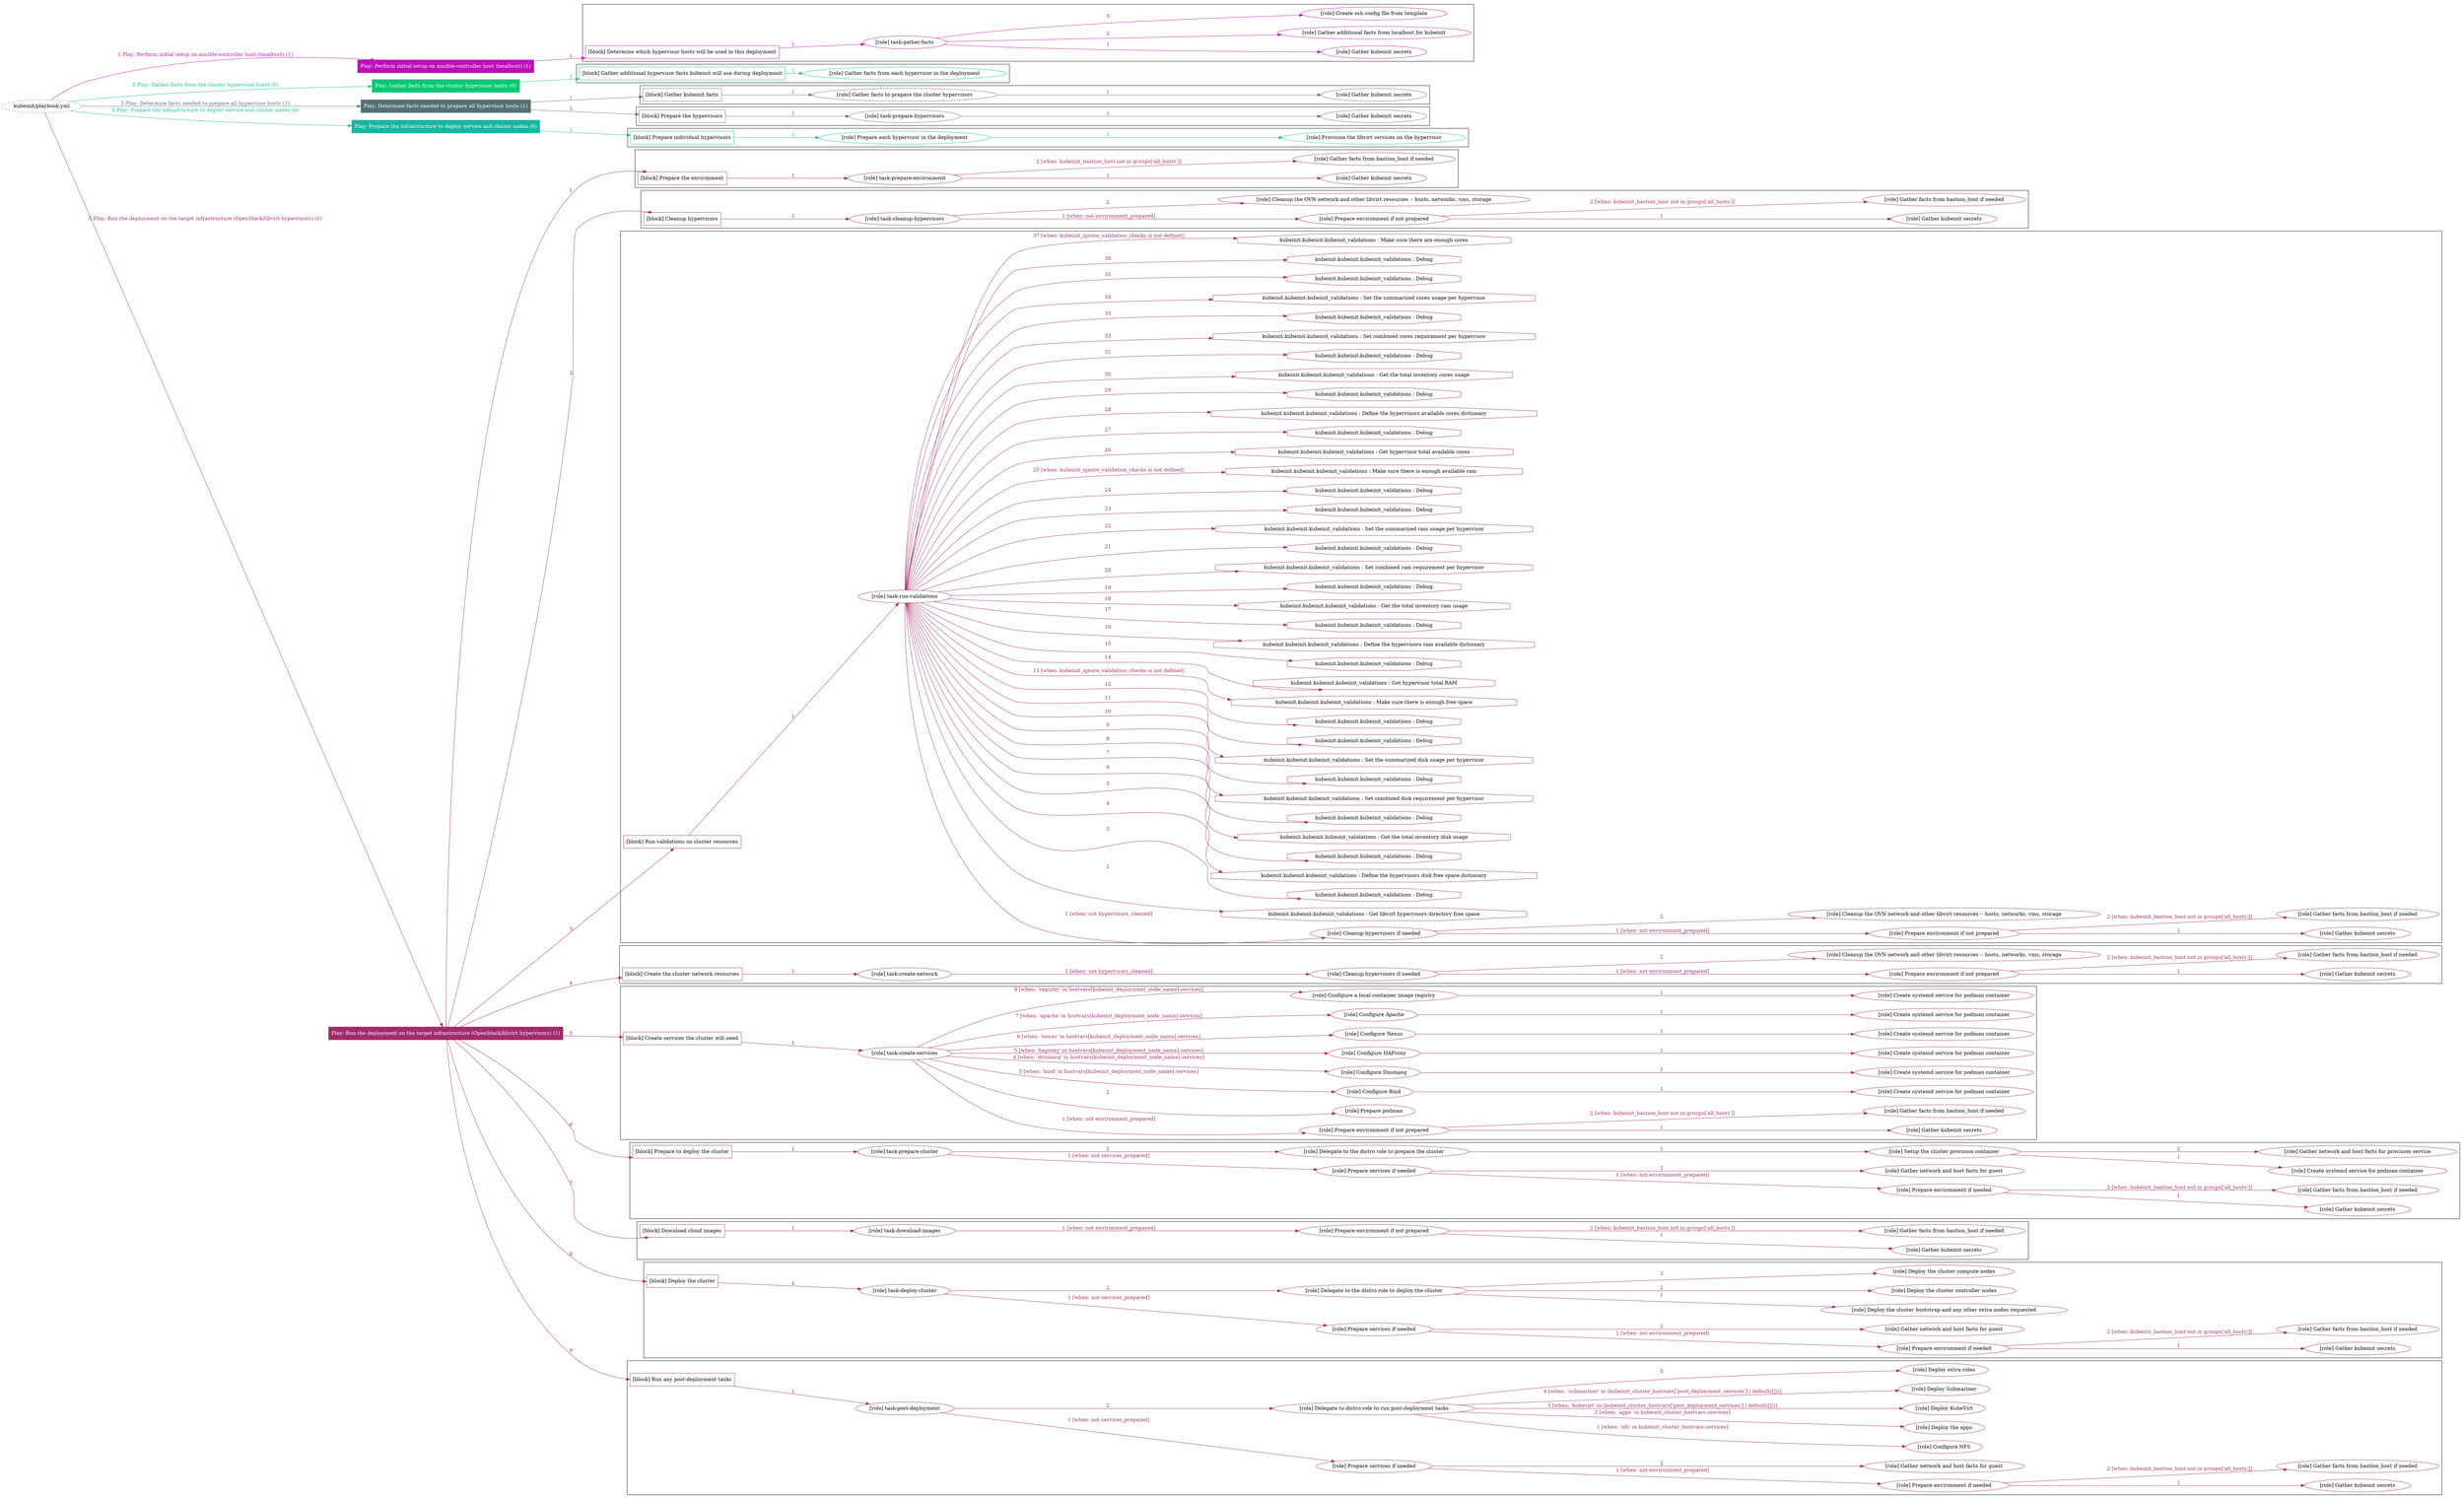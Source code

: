 digraph {
	graph [concentrate=true ordering=in rankdir=LR ratio=fill]
	edge [esep=5 sep=10]
	"kubeinit/playbook.yml" [URL="/home/runner/work/kubeinit/kubeinit/kubeinit/playbook.yml" id=playbook_18e7a551 style=dotted]
	"kubeinit/playbook.yml" -> play_94612e44 [label="1 Play: Perform initial setup on ansible-controller host (localhost) (1)" color="#bf0db9" fontcolor="#bf0db9" id=edge_play_94612e44 labeltooltip="1 Play: Perform initial setup on ansible-controller host (localhost) (1)" tooltip="1 Play: Perform initial setup on ansible-controller host (localhost) (1)"]
	subgraph "Play: Perform initial setup on ansible-controller host (localhost) (1)" {
		play_94612e44 [label="Play: Perform initial setup on ansible-controller host (localhost) (1)" URL="/home/runner/work/kubeinit/kubeinit/kubeinit/playbook.yml" color="#bf0db9" fontcolor="#ffffff" id=play_94612e44 shape=box style=filled tooltip=localhost]
		play_94612e44 -> block_ff20a6e0 [label=1 color="#bf0db9" fontcolor="#bf0db9" id=edge_block_ff20a6e0 labeltooltip=1 tooltip=1]
		subgraph cluster_block_ff20a6e0 {
			block_ff20a6e0 [label="[block] Determine which hypervisor hosts will be used in this deployment" URL="/home/runner/work/kubeinit/kubeinit/kubeinit/playbook.yml" color="#bf0db9" id=block_ff20a6e0 labeltooltip="Determine which hypervisor hosts will be used in this deployment" shape=box tooltip="Determine which hypervisor hosts will be used in this deployment"]
			block_ff20a6e0 -> role_db84c63d [label="1 " color="#bf0db9" fontcolor="#bf0db9" id=edge_role_db84c63d labeltooltip="1 " tooltip="1 "]
			subgraph "task-gather-facts" {
				role_db84c63d [label="[role] task-gather-facts" URL="/home/runner/work/kubeinit/kubeinit/kubeinit/playbook.yml" color="#bf0db9" id=role_db84c63d tooltip="task-gather-facts"]
				role_db84c63d -> role_ede4692c [label="1 " color="#bf0db9" fontcolor="#bf0db9" id=edge_role_ede4692c labeltooltip="1 " tooltip="1 "]
				subgraph "Gather kubeinit secrets" {
					role_ede4692c [label="[role] Gather kubeinit secrets" URL="/home/runner/.ansible/collections/ansible_collections/kubeinit/kubeinit/roles/kubeinit_prepare/tasks/build_hypervisors_group.yml" color="#bf0db9" id=role_ede4692c tooltip="Gather kubeinit secrets"]
				}
				role_db84c63d -> role_30ed45ad [label="2 " color="#bf0db9" fontcolor="#bf0db9" id=edge_role_30ed45ad labeltooltip="2 " tooltip="2 "]
				subgraph "Gather additional facts from localhost for kubeinit" {
					role_30ed45ad [label="[role] Gather additional facts from localhost for kubeinit" URL="/home/runner/.ansible/collections/ansible_collections/kubeinit/kubeinit/roles/kubeinit_prepare/tasks/build_hypervisors_group.yml" color="#bf0db9" id=role_30ed45ad tooltip="Gather additional facts from localhost for kubeinit"]
				}
				role_db84c63d -> role_bf4fade8 [label="3 " color="#bf0db9" fontcolor="#bf0db9" id=edge_role_bf4fade8 labeltooltip="3 " tooltip="3 "]
				subgraph "Create ssh config file from template" {
					role_bf4fade8 [label="[role] Create ssh config file from template" URL="/home/runner/.ansible/collections/ansible_collections/kubeinit/kubeinit/roles/kubeinit_prepare/tasks/build_hypervisors_group.yml" color="#bf0db9" id=role_bf4fade8 tooltip="Create ssh config file from template"]
				}
			}
		}
	}
	"kubeinit/playbook.yml" -> play_81ea7885 [label="2 Play: Gather facts from the cluster hypervisor hosts (0)" color="#03c972" fontcolor="#03c972" id=edge_play_81ea7885 labeltooltip="2 Play: Gather facts from the cluster hypervisor hosts (0)" tooltip="2 Play: Gather facts from the cluster hypervisor hosts (0)"]
	subgraph "Play: Gather facts from the cluster hypervisor hosts (0)" {
		play_81ea7885 [label="Play: Gather facts from the cluster hypervisor hosts (0)" URL="/home/runner/work/kubeinit/kubeinit/kubeinit/playbook.yml" color="#03c972" fontcolor="#ffffff" id=play_81ea7885 shape=box style=filled tooltip="Play: Gather facts from the cluster hypervisor hosts (0)"]
		play_81ea7885 -> block_b3d02f52 [label=1 color="#03c972" fontcolor="#03c972" id=edge_block_b3d02f52 labeltooltip=1 tooltip=1]
		subgraph cluster_block_b3d02f52 {
			block_b3d02f52 [label="[block] Gather additional hypervisor facts kubeinit will use during deployment" URL="/home/runner/work/kubeinit/kubeinit/kubeinit/playbook.yml" color="#03c972" id=block_b3d02f52 labeltooltip="Gather additional hypervisor facts kubeinit will use during deployment" shape=box tooltip="Gather additional hypervisor facts kubeinit will use during deployment"]
			block_b3d02f52 -> role_dd253957 [label="1 " color="#03c972" fontcolor="#03c972" id=edge_role_dd253957 labeltooltip="1 " tooltip="1 "]
			subgraph "Gather facts from each hypervisor in the deployment" {
				role_dd253957 [label="[role] Gather facts from each hypervisor in the deployment" URL="/home/runner/work/kubeinit/kubeinit/kubeinit/playbook.yml" color="#03c972" id=role_dd253957 tooltip="Gather facts from each hypervisor in the deployment"]
			}
		}
	}
	"kubeinit/playbook.yml" -> play_9fb6ee60 [label="3 Play: Determine facts needed to prepare all hypervisor hosts (1)" color="#577075" fontcolor="#577075" id=edge_play_9fb6ee60 labeltooltip="3 Play: Determine facts needed to prepare all hypervisor hosts (1)" tooltip="3 Play: Determine facts needed to prepare all hypervisor hosts (1)"]
	subgraph "Play: Determine facts needed to prepare all hypervisor hosts (1)" {
		play_9fb6ee60 [label="Play: Determine facts needed to prepare all hypervisor hosts (1)" URL="/home/runner/work/kubeinit/kubeinit/kubeinit/playbook.yml" color="#577075" fontcolor="#ffffff" id=play_9fb6ee60 shape=box style=filled tooltip=localhost]
		play_9fb6ee60 -> block_fbb4c0fe [label=1 color="#577075" fontcolor="#577075" id=edge_block_fbb4c0fe labeltooltip=1 tooltip=1]
		subgraph cluster_block_fbb4c0fe {
			block_fbb4c0fe [label="[block] Gather kubeinit facts" URL="/home/runner/work/kubeinit/kubeinit/kubeinit/playbook.yml" color="#577075" id=block_fbb4c0fe labeltooltip="Gather kubeinit facts" shape=box tooltip="Gather kubeinit facts"]
			block_fbb4c0fe -> role_e6a870ea [label="1 " color="#577075" fontcolor="#577075" id=edge_role_e6a870ea labeltooltip="1 " tooltip="1 "]
			subgraph "Gather facts to prepare the cluster hypervisors" {
				role_e6a870ea [label="[role] Gather facts to prepare the cluster hypervisors" URL="/home/runner/work/kubeinit/kubeinit/kubeinit/playbook.yml" color="#577075" id=role_e6a870ea tooltip="Gather facts to prepare the cluster hypervisors"]
				role_e6a870ea -> role_002fb5f3 [label="1 " color="#577075" fontcolor="#577075" id=edge_role_002fb5f3 labeltooltip="1 " tooltip="1 "]
				subgraph "Gather kubeinit secrets" {
					role_002fb5f3 [label="[role] Gather kubeinit secrets" URL="/home/runner/.ansible/collections/ansible_collections/kubeinit/kubeinit/roles/kubeinit_prepare/tasks/gather_kubeinit_facts.yml" color="#577075" id=role_002fb5f3 tooltip="Gather kubeinit secrets"]
				}
			}
		}
		play_9fb6ee60 -> block_76c3ecba [label=2 color="#577075" fontcolor="#577075" id=edge_block_76c3ecba labeltooltip=2 tooltip=2]
		subgraph cluster_block_76c3ecba {
			block_76c3ecba [label="[block] Prepare the hypervisors" URL="/home/runner/work/kubeinit/kubeinit/kubeinit/playbook.yml" color="#577075" id=block_76c3ecba labeltooltip="Prepare the hypervisors" shape=box tooltip="Prepare the hypervisors"]
			block_76c3ecba -> role_431019a1 [label="1 " color="#577075" fontcolor="#577075" id=edge_role_431019a1 labeltooltip="1 " tooltip="1 "]
			subgraph "task-prepare-hypervisors" {
				role_431019a1 [label="[role] task-prepare-hypervisors" URL="/home/runner/work/kubeinit/kubeinit/kubeinit/playbook.yml" color="#577075" id=role_431019a1 tooltip="task-prepare-hypervisors"]
				role_431019a1 -> role_84271c9f [label="1 " color="#577075" fontcolor="#577075" id=edge_role_84271c9f labeltooltip="1 " tooltip="1 "]
				subgraph "Gather kubeinit secrets" {
					role_84271c9f [label="[role] Gather kubeinit secrets" URL="/home/runner/.ansible/collections/ansible_collections/kubeinit/kubeinit/roles/kubeinit_prepare/tasks/gather_kubeinit_facts.yml" color="#577075" id=role_84271c9f tooltip="Gather kubeinit secrets"]
				}
			}
		}
	}
	"kubeinit/playbook.yml" -> play_b5746d2b [label="4 Play: Prepare the infrastructure to deploy service and cluster nodes (0)" color="#15b7a1" fontcolor="#15b7a1" id=edge_play_b5746d2b labeltooltip="4 Play: Prepare the infrastructure to deploy service and cluster nodes (0)" tooltip="4 Play: Prepare the infrastructure to deploy service and cluster nodes (0)"]
	subgraph "Play: Prepare the infrastructure to deploy service and cluster nodes (0)" {
		play_b5746d2b [label="Play: Prepare the infrastructure to deploy service and cluster nodes (0)" URL="/home/runner/work/kubeinit/kubeinit/kubeinit/playbook.yml" color="#15b7a1" fontcolor="#ffffff" id=play_b5746d2b shape=box style=filled tooltip="Play: Prepare the infrastructure to deploy service and cluster nodes (0)"]
		play_b5746d2b -> block_e22748e1 [label=1 color="#15b7a1" fontcolor="#15b7a1" id=edge_block_e22748e1 labeltooltip=1 tooltip=1]
		subgraph cluster_block_e22748e1 {
			block_e22748e1 [label="[block] Prepare individual hypervisors" URL="/home/runner/work/kubeinit/kubeinit/kubeinit/playbook.yml" color="#15b7a1" id=block_e22748e1 labeltooltip="Prepare individual hypervisors" shape=box tooltip="Prepare individual hypervisors"]
			block_e22748e1 -> role_082c2c14 [label="1 " color="#15b7a1" fontcolor="#15b7a1" id=edge_role_082c2c14 labeltooltip="1 " tooltip="1 "]
			subgraph "Prepare each hypervisor in the deployment" {
				role_082c2c14 [label="[role] Prepare each hypervisor in the deployment" URL="/home/runner/work/kubeinit/kubeinit/kubeinit/playbook.yml" color="#15b7a1" id=role_082c2c14 tooltip="Prepare each hypervisor in the deployment"]
				role_082c2c14 -> role_50785353 [label="1 " color="#15b7a1" fontcolor="#15b7a1" id=edge_role_50785353 labeltooltip="1 " tooltip="1 "]
				subgraph "Provision the libvirt services on the hypervisor" {
					role_50785353 [label="[role] Provision the libvirt services on the hypervisor" URL="/home/runner/.ansible/collections/ansible_collections/kubeinit/kubeinit/roles/kubeinit_prepare/tasks/prepare_hypervisor.yml" color="#15b7a1" id=role_50785353 tooltip="Provision the libvirt services on the hypervisor"]
				}
			}
		}
	}
	"kubeinit/playbook.yml" -> play_c9015544 [label="5 Play: Run the deployment on the target infrastructure (OpenStack/libvirt hypervisors) (1)" color="#a02c6b" fontcolor="#a02c6b" id=edge_play_c9015544 labeltooltip="5 Play: Run the deployment on the target infrastructure (OpenStack/libvirt hypervisors) (1)" tooltip="5 Play: Run the deployment on the target infrastructure (OpenStack/libvirt hypervisors) (1)"]
	subgraph "Play: Run the deployment on the target infrastructure (OpenStack/libvirt hypervisors) (1)" {
		play_c9015544 [label="Play: Run the deployment on the target infrastructure (OpenStack/libvirt hypervisors) (1)" URL="/home/runner/work/kubeinit/kubeinit/kubeinit/playbook.yml" color="#a02c6b" fontcolor="#ffffff" id=play_c9015544 shape=box style=filled tooltip=localhost]
		play_c9015544 -> block_c2ff2473 [label=1 color="#a02c6b" fontcolor="#a02c6b" id=edge_block_c2ff2473 labeltooltip=1 tooltip=1]
		subgraph cluster_block_c2ff2473 {
			block_c2ff2473 [label="[block] Prepare the environment" URL="/home/runner/work/kubeinit/kubeinit/kubeinit/playbook.yml" color="#a02c6b" id=block_c2ff2473 labeltooltip="Prepare the environment" shape=box tooltip="Prepare the environment"]
			block_c2ff2473 -> role_062b9cbd [label="1 " color="#a02c6b" fontcolor="#a02c6b" id=edge_role_062b9cbd labeltooltip="1 " tooltip="1 "]
			subgraph "task-prepare-environment" {
				role_062b9cbd [label="[role] task-prepare-environment" URL="/home/runner/work/kubeinit/kubeinit/kubeinit/playbook.yml" color="#a02c6b" id=role_062b9cbd tooltip="task-prepare-environment"]
				role_062b9cbd -> role_f01e4b9f [label="1 " color="#a02c6b" fontcolor="#a02c6b" id=edge_role_f01e4b9f labeltooltip="1 " tooltip="1 "]
				subgraph "Gather kubeinit secrets" {
					role_f01e4b9f [label="[role] Gather kubeinit secrets" URL="/home/runner/.ansible/collections/ansible_collections/kubeinit/kubeinit/roles/kubeinit_prepare/tasks/gather_kubeinit_facts.yml" color="#a02c6b" id=role_f01e4b9f tooltip="Gather kubeinit secrets"]
				}
				role_062b9cbd -> role_fb0128fd [label="2 [when: kubeinit_bastion_host not in groups['all_hosts']]" color="#a02c6b" fontcolor="#a02c6b" id=edge_role_fb0128fd labeltooltip="2 [when: kubeinit_bastion_host not in groups['all_hosts']]" tooltip="2 [when: kubeinit_bastion_host not in groups['all_hosts']]"]
				subgraph "Gather facts from bastion_host if needed" {
					role_fb0128fd [label="[role] Gather facts from bastion_host if needed" URL="/home/runner/.ansible/collections/ansible_collections/kubeinit/kubeinit/roles/kubeinit_prepare/tasks/main.yml" color="#a02c6b" id=role_fb0128fd tooltip="Gather facts from bastion_host if needed"]
				}
			}
		}
		play_c9015544 -> block_cad3b3d6 [label=2 color="#a02c6b" fontcolor="#a02c6b" id=edge_block_cad3b3d6 labeltooltip=2 tooltip=2]
		subgraph cluster_block_cad3b3d6 {
			block_cad3b3d6 [label="[block] Cleanup hypervisors" URL="/home/runner/work/kubeinit/kubeinit/kubeinit/playbook.yml" color="#a02c6b" id=block_cad3b3d6 labeltooltip="Cleanup hypervisors" shape=box tooltip="Cleanup hypervisors"]
			block_cad3b3d6 -> role_ee3a5f1f [label="1 " color="#a02c6b" fontcolor="#a02c6b" id=edge_role_ee3a5f1f labeltooltip="1 " tooltip="1 "]
			subgraph "task-cleanup-hypervisors" {
				role_ee3a5f1f [label="[role] task-cleanup-hypervisors" URL="/home/runner/work/kubeinit/kubeinit/kubeinit/playbook.yml" color="#a02c6b" id=role_ee3a5f1f tooltip="task-cleanup-hypervisors"]
				role_ee3a5f1f -> role_1794c4c6 [label="1 [when: not environment_prepared]" color="#a02c6b" fontcolor="#a02c6b" id=edge_role_1794c4c6 labeltooltip="1 [when: not environment_prepared]" tooltip="1 [when: not environment_prepared]"]
				subgraph "Prepare environment if not prepared" {
					role_1794c4c6 [label="[role] Prepare environment if not prepared" URL="/home/runner/.ansible/collections/ansible_collections/kubeinit/kubeinit/roles/kubeinit_libvirt/tasks/cleanup_hypervisors.yml" color="#a02c6b" id=role_1794c4c6 tooltip="Prepare environment if not prepared"]
					role_1794c4c6 -> role_3720e165 [label="1 " color="#a02c6b" fontcolor="#a02c6b" id=edge_role_3720e165 labeltooltip="1 " tooltip="1 "]
					subgraph "Gather kubeinit secrets" {
						role_3720e165 [label="[role] Gather kubeinit secrets" URL="/home/runner/.ansible/collections/ansible_collections/kubeinit/kubeinit/roles/kubeinit_prepare/tasks/gather_kubeinit_facts.yml" color="#a02c6b" id=role_3720e165 tooltip="Gather kubeinit secrets"]
					}
					role_1794c4c6 -> role_7652c2c4 [label="2 [when: kubeinit_bastion_host not in groups['all_hosts']]" color="#a02c6b" fontcolor="#a02c6b" id=edge_role_7652c2c4 labeltooltip="2 [when: kubeinit_bastion_host not in groups['all_hosts']]" tooltip="2 [when: kubeinit_bastion_host not in groups['all_hosts']]"]
					subgraph "Gather facts from bastion_host if needed" {
						role_7652c2c4 [label="[role] Gather facts from bastion_host if needed" URL="/home/runner/.ansible/collections/ansible_collections/kubeinit/kubeinit/roles/kubeinit_prepare/tasks/main.yml" color="#a02c6b" id=role_7652c2c4 tooltip="Gather facts from bastion_host if needed"]
					}
				}
				role_ee3a5f1f -> role_6fc181a8 [label="2 " color="#a02c6b" fontcolor="#a02c6b" id=edge_role_6fc181a8 labeltooltip="2 " tooltip="2 "]
				subgraph "Cleanup the OVN network and other libvirt resources -- hosts, networks, vms, storage" {
					role_6fc181a8 [label="[role] Cleanup the OVN network and other libvirt resources -- hosts, networks, vms, storage" URL="/home/runner/.ansible/collections/ansible_collections/kubeinit/kubeinit/roles/kubeinit_libvirt/tasks/cleanup_hypervisors.yml" color="#a02c6b" id=role_6fc181a8 tooltip="Cleanup the OVN network and other libvirt resources -- hosts, networks, vms, storage"]
				}
			}
		}
		play_c9015544 -> block_e5a13a50 [label=3 color="#a02c6b" fontcolor="#a02c6b" id=edge_block_e5a13a50 labeltooltip=3 tooltip=3]
		subgraph cluster_block_e5a13a50 {
			block_e5a13a50 [label="[block] Run validations on cluster resources" URL="/home/runner/work/kubeinit/kubeinit/kubeinit/playbook.yml" color="#a02c6b" id=block_e5a13a50 labeltooltip="Run validations on cluster resources" shape=box tooltip="Run validations on cluster resources"]
			block_e5a13a50 -> role_0effe850 [label="1 " color="#a02c6b" fontcolor="#a02c6b" id=edge_role_0effe850 labeltooltip="1 " tooltip="1 "]
			subgraph "task-run-validations" {
				role_0effe850 [label="[role] task-run-validations" URL="/home/runner/work/kubeinit/kubeinit/kubeinit/playbook.yml" color="#a02c6b" id=role_0effe850 tooltip="task-run-validations"]
				role_0effe850 -> role_a5b0bd5d [label="1 [when: not hypervisors_cleaned]" color="#a02c6b" fontcolor="#a02c6b" id=edge_role_a5b0bd5d labeltooltip="1 [when: not hypervisors_cleaned]" tooltip="1 [when: not hypervisors_cleaned]"]
				subgraph "Cleanup hypervisors if needed" {
					role_a5b0bd5d [label="[role] Cleanup hypervisors if needed" URL="/home/runner/.ansible/collections/ansible_collections/kubeinit/kubeinit/roles/kubeinit_validations/tasks/main.yml" color="#a02c6b" id=role_a5b0bd5d tooltip="Cleanup hypervisors if needed"]
					role_a5b0bd5d -> role_7a950b67 [label="1 [when: not environment_prepared]" color="#a02c6b" fontcolor="#a02c6b" id=edge_role_7a950b67 labeltooltip="1 [when: not environment_prepared]" tooltip="1 [when: not environment_prepared]"]
					subgraph "Prepare environment if not prepared" {
						role_7a950b67 [label="[role] Prepare environment if not prepared" URL="/home/runner/.ansible/collections/ansible_collections/kubeinit/kubeinit/roles/kubeinit_libvirt/tasks/cleanup_hypervisors.yml" color="#a02c6b" id=role_7a950b67 tooltip="Prepare environment if not prepared"]
						role_7a950b67 -> role_ca389a79 [label="1 " color="#a02c6b" fontcolor="#a02c6b" id=edge_role_ca389a79 labeltooltip="1 " tooltip="1 "]
						subgraph "Gather kubeinit secrets" {
							role_ca389a79 [label="[role] Gather kubeinit secrets" URL="/home/runner/.ansible/collections/ansible_collections/kubeinit/kubeinit/roles/kubeinit_prepare/tasks/gather_kubeinit_facts.yml" color="#a02c6b" id=role_ca389a79 tooltip="Gather kubeinit secrets"]
						}
						role_7a950b67 -> role_58fab27a [label="2 [when: kubeinit_bastion_host not in groups['all_hosts']]" color="#a02c6b" fontcolor="#a02c6b" id=edge_role_58fab27a labeltooltip="2 [when: kubeinit_bastion_host not in groups['all_hosts']]" tooltip="2 [when: kubeinit_bastion_host not in groups['all_hosts']]"]
						subgraph "Gather facts from bastion_host if needed" {
							role_58fab27a [label="[role] Gather facts from bastion_host if needed" URL="/home/runner/.ansible/collections/ansible_collections/kubeinit/kubeinit/roles/kubeinit_prepare/tasks/main.yml" color="#a02c6b" id=role_58fab27a tooltip="Gather facts from bastion_host if needed"]
						}
					}
					role_a5b0bd5d -> role_7f29e388 [label="2 " color="#a02c6b" fontcolor="#a02c6b" id=edge_role_7f29e388 labeltooltip="2 " tooltip="2 "]
					subgraph "Cleanup the OVN network and other libvirt resources -- hosts, networks, vms, storage" {
						role_7f29e388 [label="[role] Cleanup the OVN network and other libvirt resources -- hosts, networks, vms, storage" URL="/home/runner/.ansible/collections/ansible_collections/kubeinit/kubeinit/roles/kubeinit_libvirt/tasks/cleanup_hypervisors.yml" color="#a02c6b" id=role_7f29e388 tooltip="Cleanup the OVN network and other libvirt resources -- hosts, networks, vms, storage"]
					}
				}
				task_e7c759d7 [label="kubeinit.kubeinit.kubeinit_validations : Get libvirt hypervisors directory free space" URL="/home/runner/.ansible/collections/ansible_collections/kubeinit/kubeinit/roles/kubeinit_validations/tasks/10_libvirt_free_space.yml" color="#a02c6b" id=task_e7c759d7 shape=octagon tooltip="kubeinit.kubeinit.kubeinit_validations : Get libvirt hypervisors directory free space"]
				role_0effe850 -> task_e7c759d7 [label="2 " color="#a02c6b" fontcolor="#a02c6b" id=edge_task_e7c759d7 labeltooltip="2 " tooltip="2 "]
				task_db20307e [label="kubeinit.kubeinit.kubeinit_validations : Debug" URL="/home/runner/.ansible/collections/ansible_collections/kubeinit/kubeinit/roles/kubeinit_validations/tasks/10_libvirt_free_space.yml" color="#a02c6b" id=task_db20307e shape=octagon tooltip="kubeinit.kubeinit.kubeinit_validations : Debug"]
				role_0effe850 -> task_db20307e [label="3 " color="#a02c6b" fontcolor="#a02c6b" id=edge_task_db20307e labeltooltip="3 " tooltip="3 "]
				task_217fa26d [label="kubeinit.kubeinit.kubeinit_validations : Define the hypervisors disk free space dictionary" URL="/home/runner/.ansible/collections/ansible_collections/kubeinit/kubeinit/roles/kubeinit_validations/tasks/10_libvirt_free_space.yml" color="#a02c6b" id=task_217fa26d shape=octagon tooltip="kubeinit.kubeinit.kubeinit_validations : Define the hypervisors disk free space dictionary"]
				role_0effe850 -> task_217fa26d [label="4 " color="#a02c6b" fontcolor="#a02c6b" id=edge_task_217fa26d labeltooltip="4 " tooltip="4 "]
				task_7b40548d [label="kubeinit.kubeinit.kubeinit_validations : Debug" URL="/home/runner/.ansible/collections/ansible_collections/kubeinit/kubeinit/roles/kubeinit_validations/tasks/10_libvirt_free_space.yml" color="#a02c6b" id=task_7b40548d shape=octagon tooltip="kubeinit.kubeinit.kubeinit_validations : Debug"]
				role_0effe850 -> task_7b40548d [label="5 " color="#a02c6b" fontcolor="#a02c6b" id=edge_task_7b40548d labeltooltip="5 " tooltip="5 "]
				task_fb042140 [label="kubeinit.kubeinit.kubeinit_validations : Get the total inventory disk usage" URL="/home/runner/.ansible/collections/ansible_collections/kubeinit/kubeinit/roles/kubeinit_validations/tasks/10_libvirt_free_space.yml" color="#a02c6b" id=task_fb042140 shape=octagon tooltip="kubeinit.kubeinit.kubeinit_validations : Get the total inventory disk usage"]
				role_0effe850 -> task_fb042140 [label="6 " color="#a02c6b" fontcolor="#a02c6b" id=edge_task_fb042140 labeltooltip="6 " tooltip="6 "]
				task_ac6d2564 [label="kubeinit.kubeinit.kubeinit_validations : Debug" URL="/home/runner/.ansible/collections/ansible_collections/kubeinit/kubeinit/roles/kubeinit_validations/tasks/10_libvirt_free_space.yml" color="#a02c6b" id=task_ac6d2564 shape=octagon tooltip="kubeinit.kubeinit.kubeinit_validations : Debug"]
				role_0effe850 -> task_ac6d2564 [label="7 " color="#a02c6b" fontcolor="#a02c6b" id=edge_task_ac6d2564 labeltooltip="7 " tooltip="7 "]
				task_37f885ef [label="kubeinit.kubeinit.kubeinit_validations : Set combined disk requirement per hypervisor" URL="/home/runner/.ansible/collections/ansible_collections/kubeinit/kubeinit/roles/kubeinit_validations/tasks/10_libvirt_free_space.yml" color="#a02c6b" id=task_37f885ef shape=octagon tooltip="kubeinit.kubeinit.kubeinit_validations : Set combined disk requirement per hypervisor"]
				role_0effe850 -> task_37f885ef [label="8 " color="#a02c6b" fontcolor="#a02c6b" id=edge_task_37f885ef labeltooltip="8 " tooltip="8 "]
				task_86d75ec8 [label="kubeinit.kubeinit.kubeinit_validations : Debug" URL="/home/runner/.ansible/collections/ansible_collections/kubeinit/kubeinit/roles/kubeinit_validations/tasks/10_libvirt_free_space.yml" color="#a02c6b" id=task_86d75ec8 shape=octagon tooltip="kubeinit.kubeinit.kubeinit_validations : Debug"]
				role_0effe850 -> task_86d75ec8 [label="9 " color="#a02c6b" fontcolor="#a02c6b" id=edge_task_86d75ec8 labeltooltip="9 " tooltip="9 "]
				task_6323435e [label="kubeinit.kubeinit.kubeinit_validations : Set the summarized disk usage per hypervisor" URL="/home/runner/.ansible/collections/ansible_collections/kubeinit/kubeinit/roles/kubeinit_validations/tasks/10_libvirt_free_space.yml" color="#a02c6b" id=task_6323435e shape=octagon tooltip="kubeinit.kubeinit.kubeinit_validations : Set the summarized disk usage per hypervisor"]
				role_0effe850 -> task_6323435e [label="10 " color="#a02c6b" fontcolor="#a02c6b" id=edge_task_6323435e labeltooltip="10 " tooltip="10 "]
				task_4ecd7ce1 [label="kubeinit.kubeinit.kubeinit_validations : Debug" URL="/home/runner/.ansible/collections/ansible_collections/kubeinit/kubeinit/roles/kubeinit_validations/tasks/10_libvirt_free_space.yml" color="#a02c6b" id=task_4ecd7ce1 shape=octagon tooltip="kubeinit.kubeinit.kubeinit_validations : Debug"]
				role_0effe850 -> task_4ecd7ce1 [label="11 " color="#a02c6b" fontcolor="#a02c6b" id=edge_task_4ecd7ce1 labeltooltip="11 " tooltip="11 "]
				task_c584a9c9 [label="kubeinit.kubeinit.kubeinit_validations : Debug" URL="/home/runner/.ansible/collections/ansible_collections/kubeinit/kubeinit/roles/kubeinit_validations/tasks/10_libvirt_free_space.yml" color="#a02c6b" id=task_c584a9c9 shape=octagon tooltip="kubeinit.kubeinit.kubeinit_validations : Debug"]
				role_0effe850 -> task_c584a9c9 [label="12 " color="#a02c6b" fontcolor="#a02c6b" id=edge_task_c584a9c9 labeltooltip="12 " tooltip="12 "]
				task_337734a5 [label="kubeinit.kubeinit.kubeinit_validations : Make sure there is enough free space" URL="/home/runner/.ansible/collections/ansible_collections/kubeinit/kubeinit/roles/kubeinit_validations/tasks/10_libvirt_free_space.yml" color="#a02c6b" id=task_337734a5 shape=octagon tooltip="kubeinit.kubeinit.kubeinit_validations : Make sure there is enough free space"]
				role_0effe850 -> task_337734a5 [label="13 [when: kubeinit_ignore_validation_checks is not defined]" color="#a02c6b" fontcolor="#a02c6b" id=edge_task_337734a5 labeltooltip="13 [when: kubeinit_ignore_validation_checks is not defined]" tooltip="13 [when: kubeinit_ignore_validation_checks is not defined]"]
				task_c310baf7 [label="kubeinit.kubeinit.kubeinit_validations : Get hypervisor total RAM" URL="/home/runner/.ansible/collections/ansible_collections/kubeinit/kubeinit/roles/kubeinit_validations/tasks/20_libvirt_available_ram.yml" color="#a02c6b" id=task_c310baf7 shape=octagon tooltip="kubeinit.kubeinit.kubeinit_validations : Get hypervisor total RAM"]
				role_0effe850 -> task_c310baf7 [label="14 " color="#a02c6b" fontcolor="#a02c6b" id=edge_task_c310baf7 labeltooltip="14 " tooltip="14 "]
				task_c2441b5a [label="kubeinit.kubeinit.kubeinit_validations : Debug" URL="/home/runner/.ansible/collections/ansible_collections/kubeinit/kubeinit/roles/kubeinit_validations/tasks/20_libvirt_available_ram.yml" color="#a02c6b" id=task_c2441b5a shape=octagon tooltip="kubeinit.kubeinit.kubeinit_validations : Debug"]
				role_0effe850 -> task_c2441b5a [label="15 " color="#a02c6b" fontcolor="#a02c6b" id=edge_task_c2441b5a labeltooltip="15 " tooltip="15 "]
				task_fc4561b7 [label="kubeinit.kubeinit.kubeinit_validations : Define the hypervisors ram available dictionary" URL="/home/runner/.ansible/collections/ansible_collections/kubeinit/kubeinit/roles/kubeinit_validations/tasks/20_libvirt_available_ram.yml" color="#a02c6b" id=task_fc4561b7 shape=octagon tooltip="kubeinit.kubeinit.kubeinit_validations : Define the hypervisors ram available dictionary"]
				role_0effe850 -> task_fc4561b7 [label="16 " color="#a02c6b" fontcolor="#a02c6b" id=edge_task_fc4561b7 labeltooltip="16 " tooltip="16 "]
				task_f8510c58 [label="kubeinit.kubeinit.kubeinit_validations : Debug" URL="/home/runner/.ansible/collections/ansible_collections/kubeinit/kubeinit/roles/kubeinit_validations/tasks/20_libvirt_available_ram.yml" color="#a02c6b" id=task_f8510c58 shape=octagon tooltip="kubeinit.kubeinit.kubeinit_validations : Debug"]
				role_0effe850 -> task_f8510c58 [label="17 " color="#a02c6b" fontcolor="#a02c6b" id=edge_task_f8510c58 labeltooltip="17 " tooltip="17 "]
				task_fd6debf9 [label="kubeinit.kubeinit.kubeinit_validations : Get the total inventory ram usage" URL="/home/runner/.ansible/collections/ansible_collections/kubeinit/kubeinit/roles/kubeinit_validations/tasks/20_libvirt_available_ram.yml" color="#a02c6b" id=task_fd6debf9 shape=octagon tooltip="kubeinit.kubeinit.kubeinit_validations : Get the total inventory ram usage"]
				role_0effe850 -> task_fd6debf9 [label="18 " color="#a02c6b" fontcolor="#a02c6b" id=edge_task_fd6debf9 labeltooltip="18 " tooltip="18 "]
				task_f2854366 [label="kubeinit.kubeinit.kubeinit_validations : Debug" URL="/home/runner/.ansible/collections/ansible_collections/kubeinit/kubeinit/roles/kubeinit_validations/tasks/20_libvirt_available_ram.yml" color="#a02c6b" id=task_f2854366 shape=octagon tooltip="kubeinit.kubeinit.kubeinit_validations : Debug"]
				role_0effe850 -> task_f2854366 [label="19 " color="#a02c6b" fontcolor="#a02c6b" id=edge_task_f2854366 labeltooltip="19 " tooltip="19 "]
				task_7d4562e0 [label="kubeinit.kubeinit.kubeinit_validations : Set combined ram requirement per hypervisor" URL="/home/runner/.ansible/collections/ansible_collections/kubeinit/kubeinit/roles/kubeinit_validations/tasks/20_libvirt_available_ram.yml" color="#a02c6b" id=task_7d4562e0 shape=octagon tooltip="kubeinit.kubeinit.kubeinit_validations : Set combined ram requirement per hypervisor"]
				role_0effe850 -> task_7d4562e0 [label="20 " color="#a02c6b" fontcolor="#a02c6b" id=edge_task_7d4562e0 labeltooltip="20 " tooltip="20 "]
				task_131e36ba [label="kubeinit.kubeinit.kubeinit_validations : Debug" URL="/home/runner/.ansible/collections/ansible_collections/kubeinit/kubeinit/roles/kubeinit_validations/tasks/20_libvirt_available_ram.yml" color="#a02c6b" id=task_131e36ba shape=octagon tooltip="kubeinit.kubeinit.kubeinit_validations : Debug"]
				role_0effe850 -> task_131e36ba [label="21 " color="#a02c6b" fontcolor="#a02c6b" id=edge_task_131e36ba labeltooltip="21 " tooltip="21 "]
				task_359c3f68 [label="kubeinit.kubeinit.kubeinit_validations : Set the summarized ram usage per hypervisor" URL="/home/runner/.ansible/collections/ansible_collections/kubeinit/kubeinit/roles/kubeinit_validations/tasks/20_libvirt_available_ram.yml" color="#a02c6b" id=task_359c3f68 shape=octagon tooltip="kubeinit.kubeinit.kubeinit_validations : Set the summarized ram usage per hypervisor"]
				role_0effe850 -> task_359c3f68 [label="22 " color="#a02c6b" fontcolor="#a02c6b" id=edge_task_359c3f68 labeltooltip="22 " tooltip="22 "]
				task_d0c76ea0 [label="kubeinit.kubeinit.kubeinit_validations : Debug" URL="/home/runner/.ansible/collections/ansible_collections/kubeinit/kubeinit/roles/kubeinit_validations/tasks/20_libvirt_available_ram.yml" color="#a02c6b" id=task_d0c76ea0 shape=octagon tooltip="kubeinit.kubeinit.kubeinit_validations : Debug"]
				role_0effe850 -> task_d0c76ea0 [label="23 " color="#a02c6b" fontcolor="#a02c6b" id=edge_task_d0c76ea0 labeltooltip="23 " tooltip="23 "]
				task_6ab9986c [label="kubeinit.kubeinit.kubeinit_validations : Debug" URL="/home/runner/.ansible/collections/ansible_collections/kubeinit/kubeinit/roles/kubeinit_validations/tasks/20_libvirt_available_ram.yml" color="#a02c6b" id=task_6ab9986c shape=octagon tooltip="kubeinit.kubeinit.kubeinit_validations : Debug"]
				role_0effe850 -> task_6ab9986c [label="24 " color="#a02c6b" fontcolor="#a02c6b" id=edge_task_6ab9986c labeltooltip="24 " tooltip="24 "]
				task_949d60e5 [label="kubeinit.kubeinit.kubeinit_validations : Make sure there is enough available ram" URL="/home/runner/.ansible/collections/ansible_collections/kubeinit/kubeinit/roles/kubeinit_validations/tasks/20_libvirt_available_ram.yml" color="#a02c6b" id=task_949d60e5 shape=octagon tooltip="kubeinit.kubeinit.kubeinit_validations : Make sure there is enough available ram"]
				role_0effe850 -> task_949d60e5 [label="25 [when: kubeinit_ignore_validation_checks is not defined]" color="#a02c6b" fontcolor="#a02c6b" id=edge_task_949d60e5 labeltooltip="25 [when: kubeinit_ignore_validation_checks is not defined]" tooltip="25 [when: kubeinit_ignore_validation_checks is not defined]"]
				task_1e95a410 [label="kubeinit.kubeinit.kubeinit_validations : Get hypervisor total available cores" URL="/home/runner/.ansible/collections/ansible_collections/kubeinit/kubeinit/roles/kubeinit_validations/tasks/30_libvirt_check_cpu_cores.yml" color="#a02c6b" id=task_1e95a410 shape=octagon tooltip="kubeinit.kubeinit.kubeinit_validations : Get hypervisor total available cores"]
				role_0effe850 -> task_1e95a410 [label="26 " color="#a02c6b" fontcolor="#a02c6b" id=edge_task_1e95a410 labeltooltip="26 " tooltip="26 "]
				task_28d34aec [label="kubeinit.kubeinit.kubeinit_validations : Debug" URL="/home/runner/.ansible/collections/ansible_collections/kubeinit/kubeinit/roles/kubeinit_validations/tasks/30_libvirt_check_cpu_cores.yml" color="#a02c6b" id=task_28d34aec shape=octagon tooltip="kubeinit.kubeinit.kubeinit_validations : Debug"]
				role_0effe850 -> task_28d34aec [label="27 " color="#a02c6b" fontcolor="#a02c6b" id=edge_task_28d34aec labeltooltip="27 " tooltip="27 "]
				task_a150d8f8 [label="kubeinit.kubeinit.kubeinit_validations : Define the hypervisors available cores dictionary" URL="/home/runner/.ansible/collections/ansible_collections/kubeinit/kubeinit/roles/kubeinit_validations/tasks/30_libvirt_check_cpu_cores.yml" color="#a02c6b" id=task_a150d8f8 shape=octagon tooltip="kubeinit.kubeinit.kubeinit_validations : Define the hypervisors available cores dictionary"]
				role_0effe850 -> task_a150d8f8 [label="28 " color="#a02c6b" fontcolor="#a02c6b" id=edge_task_a150d8f8 labeltooltip="28 " tooltip="28 "]
				task_dbb550c4 [label="kubeinit.kubeinit.kubeinit_validations : Debug" URL="/home/runner/.ansible/collections/ansible_collections/kubeinit/kubeinit/roles/kubeinit_validations/tasks/30_libvirt_check_cpu_cores.yml" color="#a02c6b" id=task_dbb550c4 shape=octagon tooltip="kubeinit.kubeinit.kubeinit_validations : Debug"]
				role_0effe850 -> task_dbb550c4 [label="29 " color="#a02c6b" fontcolor="#a02c6b" id=edge_task_dbb550c4 labeltooltip="29 " tooltip="29 "]
				task_63e5555c [label="kubeinit.kubeinit.kubeinit_validations : Get the total inventory cores usage" URL="/home/runner/.ansible/collections/ansible_collections/kubeinit/kubeinit/roles/kubeinit_validations/tasks/30_libvirt_check_cpu_cores.yml" color="#a02c6b" id=task_63e5555c shape=octagon tooltip="kubeinit.kubeinit.kubeinit_validations : Get the total inventory cores usage"]
				role_0effe850 -> task_63e5555c [label="30 " color="#a02c6b" fontcolor="#a02c6b" id=edge_task_63e5555c labeltooltip="30 " tooltip="30 "]
				task_a68d57a7 [label="kubeinit.kubeinit.kubeinit_validations : Debug" URL="/home/runner/.ansible/collections/ansible_collections/kubeinit/kubeinit/roles/kubeinit_validations/tasks/30_libvirt_check_cpu_cores.yml" color="#a02c6b" id=task_a68d57a7 shape=octagon tooltip="kubeinit.kubeinit.kubeinit_validations : Debug"]
				role_0effe850 -> task_a68d57a7 [label="31 " color="#a02c6b" fontcolor="#a02c6b" id=edge_task_a68d57a7 labeltooltip="31 " tooltip="31 "]
				task_02dafe8c [label="kubeinit.kubeinit.kubeinit_validations : Set combined cores requirement per hypervisor" URL="/home/runner/.ansible/collections/ansible_collections/kubeinit/kubeinit/roles/kubeinit_validations/tasks/30_libvirt_check_cpu_cores.yml" color="#a02c6b" id=task_02dafe8c shape=octagon tooltip="kubeinit.kubeinit.kubeinit_validations : Set combined cores requirement per hypervisor"]
				role_0effe850 -> task_02dafe8c [label="32 " color="#a02c6b" fontcolor="#a02c6b" id=edge_task_02dafe8c labeltooltip="32 " tooltip="32 "]
				task_e70eaa19 [label="kubeinit.kubeinit.kubeinit_validations : Debug" URL="/home/runner/.ansible/collections/ansible_collections/kubeinit/kubeinit/roles/kubeinit_validations/tasks/30_libvirt_check_cpu_cores.yml" color="#a02c6b" id=task_e70eaa19 shape=octagon tooltip="kubeinit.kubeinit.kubeinit_validations : Debug"]
				role_0effe850 -> task_e70eaa19 [label="33 " color="#a02c6b" fontcolor="#a02c6b" id=edge_task_e70eaa19 labeltooltip="33 " tooltip="33 "]
				task_b99af472 [label="kubeinit.kubeinit.kubeinit_validations : Set the summarized cores usage per hypervisor" URL="/home/runner/.ansible/collections/ansible_collections/kubeinit/kubeinit/roles/kubeinit_validations/tasks/30_libvirt_check_cpu_cores.yml" color="#a02c6b" id=task_b99af472 shape=octagon tooltip="kubeinit.kubeinit.kubeinit_validations : Set the summarized cores usage per hypervisor"]
				role_0effe850 -> task_b99af472 [label="34 " color="#a02c6b" fontcolor="#a02c6b" id=edge_task_b99af472 labeltooltip="34 " tooltip="34 "]
				task_18f17182 [label="kubeinit.kubeinit.kubeinit_validations : Debug" URL="/home/runner/.ansible/collections/ansible_collections/kubeinit/kubeinit/roles/kubeinit_validations/tasks/30_libvirt_check_cpu_cores.yml" color="#a02c6b" id=task_18f17182 shape=octagon tooltip="kubeinit.kubeinit.kubeinit_validations : Debug"]
				role_0effe850 -> task_18f17182 [label="35 " color="#a02c6b" fontcolor="#a02c6b" id=edge_task_18f17182 labeltooltip="35 " tooltip="35 "]
				task_9fad5ac7 [label="kubeinit.kubeinit.kubeinit_validations : Debug" URL="/home/runner/.ansible/collections/ansible_collections/kubeinit/kubeinit/roles/kubeinit_validations/tasks/30_libvirt_check_cpu_cores.yml" color="#a02c6b" id=task_9fad5ac7 shape=octagon tooltip="kubeinit.kubeinit.kubeinit_validations : Debug"]
				role_0effe850 -> task_9fad5ac7 [label="36 " color="#a02c6b" fontcolor="#a02c6b" id=edge_task_9fad5ac7 labeltooltip="36 " tooltip="36 "]
				task_926faf70 [label="kubeinit.kubeinit.kubeinit_validations : Make sure there are enough cores" URL="/home/runner/.ansible/collections/ansible_collections/kubeinit/kubeinit/roles/kubeinit_validations/tasks/30_libvirt_check_cpu_cores.yml" color="#a02c6b" id=task_926faf70 shape=octagon tooltip="kubeinit.kubeinit.kubeinit_validations : Make sure there are enough cores"]
				role_0effe850 -> task_926faf70 [label="37 [when: kubeinit_ignore_validation_checks is not defined]" color="#a02c6b" fontcolor="#a02c6b" id=edge_task_926faf70 labeltooltip="37 [when: kubeinit_ignore_validation_checks is not defined]" tooltip="37 [when: kubeinit_ignore_validation_checks is not defined]"]
			}
		}
		play_c9015544 -> block_f9bcdcc3 [label=4 color="#a02c6b" fontcolor="#a02c6b" id=edge_block_f9bcdcc3 labeltooltip=4 tooltip=4]
		subgraph cluster_block_f9bcdcc3 {
			block_f9bcdcc3 [label="[block] Create the cluster network resources" URL="/home/runner/work/kubeinit/kubeinit/kubeinit/playbook.yml" color="#a02c6b" id=block_f9bcdcc3 labeltooltip="Create the cluster network resources" shape=box tooltip="Create the cluster network resources"]
			block_f9bcdcc3 -> role_14c50a49 [label="1 " color="#a02c6b" fontcolor="#a02c6b" id=edge_role_14c50a49 labeltooltip="1 " tooltip="1 "]
			subgraph "task-create-network" {
				role_14c50a49 [label="[role] task-create-network" URL="/home/runner/work/kubeinit/kubeinit/kubeinit/playbook.yml" color="#a02c6b" id=role_14c50a49 tooltip="task-create-network"]
				role_14c50a49 -> role_7814efba [label="1 [when: not hypervisors_cleaned]" color="#a02c6b" fontcolor="#a02c6b" id=edge_role_7814efba labeltooltip="1 [when: not hypervisors_cleaned]" tooltip="1 [when: not hypervisors_cleaned]"]
				subgraph "Cleanup hypervisors if needed" {
					role_7814efba [label="[role] Cleanup hypervisors if needed" URL="/home/runner/.ansible/collections/ansible_collections/kubeinit/kubeinit/roles/kubeinit_libvirt/tasks/create_network.yml" color="#a02c6b" id=role_7814efba tooltip="Cleanup hypervisors if needed"]
					role_7814efba -> role_c2393bb3 [label="1 [when: not environment_prepared]" color="#a02c6b" fontcolor="#a02c6b" id=edge_role_c2393bb3 labeltooltip="1 [when: not environment_prepared]" tooltip="1 [when: not environment_prepared]"]
					subgraph "Prepare environment if not prepared" {
						role_c2393bb3 [label="[role] Prepare environment if not prepared" URL="/home/runner/.ansible/collections/ansible_collections/kubeinit/kubeinit/roles/kubeinit_libvirt/tasks/cleanup_hypervisors.yml" color="#a02c6b" id=role_c2393bb3 tooltip="Prepare environment if not prepared"]
						role_c2393bb3 -> role_92c0872b [label="1 " color="#a02c6b" fontcolor="#a02c6b" id=edge_role_92c0872b labeltooltip="1 " tooltip="1 "]
						subgraph "Gather kubeinit secrets" {
							role_92c0872b [label="[role] Gather kubeinit secrets" URL="/home/runner/.ansible/collections/ansible_collections/kubeinit/kubeinit/roles/kubeinit_prepare/tasks/gather_kubeinit_facts.yml" color="#a02c6b" id=role_92c0872b tooltip="Gather kubeinit secrets"]
						}
						role_c2393bb3 -> role_d5f84b5a [label="2 [when: kubeinit_bastion_host not in groups['all_hosts']]" color="#a02c6b" fontcolor="#a02c6b" id=edge_role_d5f84b5a labeltooltip="2 [when: kubeinit_bastion_host not in groups['all_hosts']]" tooltip="2 [when: kubeinit_bastion_host not in groups['all_hosts']]"]
						subgraph "Gather facts from bastion_host if needed" {
							role_d5f84b5a [label="[role] Gather facts from bastion_host if needed" URL="/home/runner/.ansible/collections/ansible_collections/kubeinit/kubeinit/roles/kubeinit_prepare/tasks/main.yml" color="#a02c6b" id=role_d5f84b5a tooltip="Gather facts from bastion_host if needed"]
						}
					}
					role_7814efba -> role_60010f98 [label="2 " color="#a02c6b" fontcolor="#a02c6b" id=edge_role_60010f98 labeltooltip="2 " tooltip="2 "]
					subgraph "Cleanup the OVN network and other libvirt resources -- hosts, networks, vms, storage" {
						role_60010f98 [label="[role] Cleanup the OVN network and other libvirt resources -- hosts, networks, vms, storage" URL="/home/runner/.ansible/collections/ansible_collections/kubeinit/kubeinit/roles/kubeinit_libvirt/tasks/cleanup_hypervisors.yml" color="#a02c6b" id=role_60010f98 tooltip="Cleanup the OVN network and other libvirt resources -- hosts, networks, vms, storage"]
					}
				}
			}
		}
		play_c9015544 -> block_0bdd84f2 [label=5 color="#a02c6b" fontcolor="#a02c6b" id=edge_block_0bdd84f2 labeltooltip=5 tooltip=5]
		subgraph cluster_block_0bdd84f2 {
			block_0bdd84f2 [label="[block] Create services the cluster will need" URL="/home/runner/work/kubeinit/kubeinit/kubeinit/playbook.yml" color="#a02c6b" id=block_0bdd84f2 labeltooltip="Create services the cluster will need" shape=box tooltip="Create services the cluster will need"]
			block_0bdd84f2 -> role_83419194 [label="1 " color="#a02c6b" fontcolor="#a02c6b" id=edge_role_83419194 labeltooltip="1 " tooltip="1 "]
			subgraph "task-create-services" {
				role_83419194 [label="[role] task-create-services" URL="/home/runner/work/kubeinit/kubeinit/kubeinit/playbook.yml" color="#a02c6b" id=role_83419194 tooltip="task-create-services"]
				role_83419194 -> role_aac476eb [label="1 [when: not environment_prepared]" color="#a02c6b" fontcolor="#a02c6b" id=edge_role_aac476eb labeltooltip="1 [when: not environment_prepared]" tooltip="1 [when: not environment_prepared]"]
				subgraph "Prepare environment if not prepared" {
					role_aac476eb [label="[role] Prepare environment if not prepared" URL="/home/runner/.ansible/collections/ansible_collections/kubeinit/kubeinit/roles/kubeinit_services/tasks/main.yml" color="#a02c6b" id=role_aac476eb tooltip="Prepare environment if not prepared"]
					role_aac476eb -> role_851aa729 [label="1 " color="#a02c6b" fontcolor="#a02c6b" id=edge_role_851aa729 labeltooltip="1 " tooltip="1 "]
					subgraph "Gather kubeinit secrets" {
						role_851aa729 [label="[role] Gather kubeinit secrets" URL="/home/runner/.ansible/collections/ansible_collections/kubeinit/kubeinit/roles/kubeinit_prepare/tasks/gather_kubeinit_facts.yml" color="#a02c6b" id=role_851aa729 tooltip="Gather kubeinit secrets"]
					}
					role_aac476eb -> role_50cd5a97 [label="2 [when: kubeinit_bastion_host not in groups['all_hosts']]" color="#a02c6b" fontcolor="#a02c6b" id=edge_role_50cd5a97 labeltooltip="2 [when: kubeinit_bastion_host not in groups['all_hosts']]" tooltip="2 [when: kubeinit_bastion_host not in groups['all_hosts']]"]
					subgraph "Gather facts from bastion_host if needed" {
						role_50cd5a97 [label="[role] Gather facts from bastion_host if needed" URL="/home/runner/.ansible/collections/ansible_collections/kubeinit/kubeinit/roles/kubeinit_prepare/tasks/main.yml" color="#a02c6b" id=role_50cd5a97 tooltip="Gather facts from bastion_host if needed"]
					}
				}
				role_83419194 -> role_be5a5160 [label="2 " color="#a02c6b" fontcolor="#a02c6b" id=edge_role_be5a5160 labeltooltip="2 " tooltip="2 "]
				subgraph "Prepare podman" {
					role_be5a5160 [label="[role] Prepare podman" URL="/home/runner/.ansible/collections/ansible_collections/kubeinit/kubeinit/roles/kubeinit_services/tasks/00_create_service_pod.yml" color="#a02c6b" id=role_be5a5160 tooltip="Prepare podman"]
				}
				role_83419194 -> role_5465e44e [label="3 [when: 'bind' in hostvars[kubeinit_deployment_node_name].services]" color="#a02c6b" fontcolor="#a02c6b" id=edge_role_5465e44e labeltooltip="3 [when: 'bind' in hostvars[kubeinit_deployment_node_name].services]" tooltip="3 [when: 'bind' in hostvars[kubeinit_deployment_node_name].services]"]
				subgraph "Configure Bind" {
					role_5465e44e [label="[role] Configure Bind" URL="/home/runner/.ansible/collections/ansible_collections/kubeinit/kubeinit/roles/kubeinit_services/tasks/start_services_containers.yml" color="#a02c6b" id=role_5465e44e tooltip="Configure Bind"]
					role_5465e44e -> role_4c594d2d [label="1 " color="#a02c6b" fontcolor="#a02c6b" id=edge_role_4c594d2d labeltooltip="1 " tooltip="1 "]
					subgraph "Create systemd service for podman container" {
						role_4c594d2d [label="[role] Create systemd service for podman container" URL="/home/runner/.ansible/collections/ansible_collections/kubeinit/kubeinit/roles/kubeinit_bind/tasks/main.yml" color="#a02c6b" id=role_4c594d2d tooltip="Create systemd service for podman container"]
					}
				}
				role_83419194 -> role_6dc8d606 [label="4 [when: 'dnsmasq' in hostvars[kubeinit_deployment_node_name].services]" color="#a02c6b" fontcolor="#a02c6b" id=edge_role_6dc8d606 labeltooltip="4 [when: 'dnsmasq' in hostvars[kubeinit_deployment_node_name].services]" tooltip="4 [when: 'dnsmasq' in hostvars[kubeinit_deployment_node_name].services]"]
				subgraph "Configure Dnsmasq" {
					role_6dc8d606 [label="[role] Configure Dnsmasq" URL="/home/runner/.ansible/collections/ansible_collections/kubeinit/kubeinit/roles/kubeinit_services/tasks/start_services_containers.yml" color="#a02c6b" id=role_6dc8d606 tooltip="Configure Dnsmasq"]
					role_6dc8d606 -> role_68aa22ca [label="1 " color="#a02c6b" fontcolor="#a02c6b" id=edge_role_68aa22ca labeltooltip="1 " tooltip="1 "]
					subgraph "Create systemd service for podman container" {
						role_68aa22ca [label="[role] Create systemd service for podman container" URL="/home/runner/.ansible/collections/ansible_collections/kubeinit/kubeinit/roles/kubeinit_dnsmasq/tasks/main.yml" color="#a02c6b" id=role_68aa22ca tooltip="Create systemd service for podman container"]
					}
				}
				role_83419194 -> role_f6dd5cc9 [label="5 [when: 'haproxy' in hostvars[kubeinit_deployment_node_name].services]" color="#a02c6b" fontcolor="#a02c6b" id=edge_role_f6dd5cc9 labeltooltip="5 [when: 'haproxy' in hostvars[kubeinit_deployment_node_name].services]" tooltip="5 [when: 'haproxy' in hostvars[kubeinit_deployment_node_name].services]"]
				subgraph "Configure HAProxy" {
					role_f6dd5cc9 [label="[role] Configure HAProxy" URL="/home/runner/.ansible/collections/ansible_collections/kubeinit/kubeinit/roles/kubeinit_services/tasks/start_services_containers.yml" color="#a02c6b" id=role_f6dd5cc9 tooltip="Configure HAProxy"]
					role_f6dd5cc9 -> role_05b0f26c [label="1 " color="#a02c6b" fontcolor="#a02c6b" id=edge_role_05b0f26c labeltooltip="1 " tooltip="1 "]
					subgraph "Create systemd service for podman container" {
						role_05b0f26c [label="[role] Create systemd service for podman container" URL="/home/runner/.ansible/collections/ansible_collections/kubeinit/kubeinit/roles/kubeinit_haproxy/tasks/main.yml" color="#a02c6b" id=role_05b0f26c tooltip="Create systemd service for podman container"]
					}
				}
				role_83419194 -> role_90a2b9d5 [label="6 [when: 'nexus' in hostvars[kubeinit_deployment_node_name].services]" color="#a02c6b" fontcolor="#a02c6b" id=edge_role_90a2b9d5 labeltooltip="6 [when: 'nexus' in hostvars[kubeinit_deployment_node_name].services]" tooltip="6 [when: 'nexus' in hostvars[kubeinit_deployment_node_name].services]"]
				subgraph "Configure Nexus" {
					role_90a2b9d5 [label="[role] Configure Nexus" URL="/home/runner/.ansible/collections/ansible_collections/kubeinit/kubeinit/roles/kubeinit_services/tasks/start_services_containers.yml" color="#a02c6b" id=role_90a2b9d5 tooltip="Configure Nexus"]
					role_90a2b9d5 -> role_f2a739e0 [label="1 " color="#a02c6b" fontcolor="#a02c6b" id=edge_role_f2a739e0 labeltooltip="1 " tooltip="1 "]
					subgraph "Create systemd service for podman container" {
						role_f2a739e0 [label="[role] Create systemd service for podman container" URL="/home/runner/.ansible/collections/ansible_collections/kubeinit/kubeinit/roles/kubeinit_nexus/tasks/main.yml" color="#a02c6b" id=role_f2a739e0 tooltip="Create systemd service for podman container"]
					}
				}
				role_83419194 -> role_91c3b3f8 [label="7 [when: 'apache' in hostvars[kubeinit_deployment_node_name].services]" color="#a02c6b" fontcolor="#a02c6b" id=edge_role_91c3b3f8 labeltooltip="7 [when: 'apache' in hostvars[kubeinit_deployment_node_name].services]" tooltip="7 [when: 'apache' in hostvars[kubeinit_deployment_node_name].services]"]
				subgraph "Configure Apache" {
					role_91c3b3f8 [label="[role] Configure Apache" URL="/home/runner/.ansible/collections/ansible_collections/kubeinit/kubeinit/roles/kubeinit_services/tasks/start_services_containers.yml" color="#a02c6b" id=role_91c3b3f8 tooltip="Configure Apache"]
					role_91c3b3f8 -> role_df462f46 [label="1 " color="#a02c6b" fontcolor="#a02c6b" id=edge_role_df462f46 labeltooltip="1 " tooltip="1 "]
					subgraph "Create systemd service for podman container" {
						role_df462f46 [label="[role] Create systemd service for podman container" URL="/home/runner/.ansible/collections/ansible_collections/kubeinit/kubeinit/roles/kubeinit_apache/tasks/main.yml" color="#a02c6b" id=role_df462f46 tooltip="Create systemd service for podman container"]
					}
				}
				role_83419194 -> role_005cb9ea [label="8 [when: 'registry' in hostvars[kubeinit_deployment_node_name].services]" color="#a02c6b" fontcolor="#a02c6b" id=edge_role_005cb9ea labeltooltip="8 [when: 'registry' in hostvars[kubeinit_deployment_node_name].services]" tooltip="8 [when: 'registry' in hostvars[kubeinit_deployment_node_name].services]"]
				subgraph "Configure a local container image registry" {
					role_005cb9ea [label="[role] Configure a local container image registry" URL="/home/runner/.ansible/collections/ansible_collections/kubeinit/kubeinit/roles/kubeinit_services/tasks/start_services_containers.yml" color="#a02c6b" id=role_005cb9ea tooltip="Configure a local container image registry"]
					role_005cb9ea -> role_41ac9174 [label="1 " color="#a02c6b" fontcolor="#a02c6b" id=edge_role_41ac9174 labeltooltip="1 " tooltip="1 "]
					subgraph "Create systemd service for podman container" {
						role_41ac9174 [label="[role] Create systemd service for podman container" URL="/home/runner/.ansible/collections/ansible_collections/kubeinit/kubeinit/roles/kubeinit_registry/tasks/main.yml" color="#a02c6b" id=role_41ac9174 tooltip="Create systemd service for podman container"]
					}
				}
			}
		}
		play_c9015544 -> block_24649dc9 [label=6 color="#a02c6b" fontcolor="#a02c6b" id=edge_block_24649dc9 labeltooltip=6 tooltip=6]
		subgraph cluster_block_24649dc9 {
			block_24649dc9 [label="[block] Prepare to deploy the cluster" URL="/home/runner/work/kubeinit/kubeinit/kubeinit/playbook.yml" color="#a02c6b" id=block_24649dc9 labeltooltip="Prepare to deploy the cluster" shape=box tooltip="Prepare to deploy the cluster"]
			block_24649dc9 -> role_28efb099 [label="1 " color="#a02c6b" fontcolor="#a02c6b" id=edge_role_28efb099 labeltooltip="1 " tooltip="1 "]
			subgraph "task-prepare-cluster" {
				role_28efb099 [label="[role] task-prepare-cluster" URL="/home/runner/work/kubeinit/kubeinit/kubeinit/playbook.yml" color="#a02c6b" id=role_28efb099 tooltip="task-prepare-cluster"]
				role_28efb099 -> role_64cc83f8 [label="1 [when: not services_prepared]" color="#a02c6b" fontcolor="#a02c6b" id=edge_role_64cc83f8 labeltooltip="1 [when: not services_prepared]" tooltip="1 [when: not services_prepared]"]
				subgraph "Prepare services if needed" {
					role_64cc83f8 [label="[role] Prepare services if needed" URL="/home/runner/.ansible/collections/ansible_collections/kubeinit/kubeinit/roles/kubeinit_prepare/tasks/prepare_cluster.yml" color="#a02c6b" id=role_64cc83f8 tooltip="Prepare services if needed"]
					role_64cc83f8 -> role_454cd120 [label="1 [when: not environment_prepared]" color="#a02c6b" fontcolor="#a02c6b" id=edge_role_454cd120 labeltooltip="1 [when: not environment_prepared]" tooltip="1 [when: not environment_prepared]"]
					subgraph "Prepare environment if needed" {
						role_454cd120 [label="[role] Prepare environment if needed" URL="/home/runner/.ansible/collections/ansible_collections/kubeinit/kubeinit/roles/kubeinit_services/tasks/prepare_services.yml" color="#a02c6b" id=role_454cd120 tooltip="Prepare environment if needed"]
						role_454cd120 -> role_517d1808 [label="1 " color="#a02c6b" fontcolor="#a02c6b" id=edge_role_517d1808 labeltooltip="1 " tooltip="1 "]
						subgraph "Gather kubeinit secrets" {
							role_517d1808 [label="[role] Gather kubeinit secrets" URL="/home/runner/.ansible/collections/ansible_collections/kubeinit/kubeinit/roles/kubeinit_prepare/tasks/gather_kubeinit_facts.yml" color="#a02c6b" id=role_517d1808 tooltip="Gather kubeinit secrets"]
						}
						role_454cd120 -> role_8c62276d [label="2 [when: kubeinit_bastion_host not in groups['all_hosts']]" color="#a02c6b" fontcolor="#a02c6b" id=edge_role_8c62276d labeltooltip="2 [when: kubeinit_bastion_host not in groups['all_hosts']]" tooltip="2 [when: kubeinit_bastion_host not in groups['all_hosts']]"]
						subgraph "Gather facts from bastion_host if needed" {
							role_8c62276d [label="[role] Gather facts from bastion_host if needed" URL="/home/runner/.ansible/collections/ansible_collections/kubeinit/kubeinit/roles/kubeinit_prepare/tasks/main.yml" color="#a02c6b" id=role_8c62276d tooltip="Gather facts from bastion_host if needed"]
						}
					}
					role_64cc83f8 -> role_6265ade2 [label="2 " color="#a02c6b" fontcolor="#a02c6b" id=edge_role_6265ade2 labeltooltip="2 " tooltip="2 "]
					subgraph "Gather network and host facts for guest" {
						role_6265ade2 [label="[role] Gather network and host facts for guest" URL="/home/runner/.ansible/collections/ansible_collections/kubeinit/kubeinit/roles/kubeinit_services/tasks/prepare_services.yml" color="#a02c6b" id=role_6265ade2 tooltip="Gather network and host facts for guest"]
					}
				}
				role_28efb099 -> role_92baa8ca [label="2 " color="#a02c6b" fontcolor="#a02c6b" id=edge_role_92baa8ca labeltooltip="2 " tooltip="2 "]
				subgraph "Delegate to the distro role to prepare the cluster" {
					role_92baa8ca [label="[role] Delegate to the distro role to prepare the cluster" URL="/home/runner/.ansible/collections/ansible_collections/kubeinit/kubeinit/roles/kubeinit_prepare/tasks/prepare_cluster.yml" color="#a02c6b" id=role_92baa8ca tooltip="Delegate to the distro role to prepare the cluster"]
					role_92baa8ca -> role_cbe3400c [label="1 " color="#a02c6b" fontcolor="#a02c6b" id=edge_role_cbe3400c labeltooltip="1 " tooltip="1 "]
					subgraph "Setup the cluster provision container" {
						role_cbe3400c [label="[role] Setup the cluster provision container" URL="/home/runner/.ansible/collections/ansible_collections/kubeinit/kubeinit/roles/kubeinit_openshift/tasks/prepare_cluster.yml" color="#a02c6b" id=role_cbe3400c tooltip="Setup the cluster provision container"]
						role_cbe3400c -> role_233a2ea1 [label="1 " color="#a02c6b" fontcolor="#a02c6b" id=edge_role_233a2ea1 labeltooltip="1 " tooltip="1 "]
						subgraph "Create systemd service for podman container" {
							role_233a2ea1 [label="[role] Create systemd service for podman container" URL="/home/runner/.ansible/collections/ansible_collections/kubeinit/kubeinit/roles/kubeinit_services/tasks/create_provision_container.yml" color="#a02c6b" id=role_233a2ea1 tooltip="Create systemd service for podman container"]
						}
						role_cbe3400c -> role_1a91614b [label="2 " color="#a02c6b" fontcolor="#a02c6b" id=edge_role_1a91614b labeltooltip="2 " tooltip="2 "]
						subgraph "Gather network and host facts for provision service" {
							role_1a91614b [label="[role] Gather network and host facts for provision service" URL="/home/runner/.ansible/collections/ansible_collections/kubeinit/kubeinit/roles/kubeinit_services/tasks/create_provision_container.yml" color="#a02c6b" id=role_1a91614b tooltip="Gather network and host facts for provision service"]
						}
					}
				}
			}
		}
		play_c9015544 -> block_054fc610 [label=7 color="#a02c6b" fontcolor="#a02c6b" id=edge_block_054fc610 labeltooltip=7 tooltip=7]
		subgraph cluster_block_054fc610 {
			block_054fc610 [label="[block] Download cloud images" URL="/home/runner/work/kubeinit/kubeinit/kubeinit/playbook.yml" color="#a02c6b" id=block_054fc610 labeltooltip="Download cloud images" shape=box tooltip="Download cloud images"]
			block_054fc610 -> role_b9947c19 [label="1 " color="#a02c6b" fontcolor="#a02c6b" id=edge_role_b9947c19 labeltooltip="1 " tooltip="1 "]
			subgraph "task-download-images" {
				role_b9947c19 [label="[role] task-download-images" URL="/home/runner/work/kubeinit/kubeinit/kubeinit/playbook.yml" color="#a02c6b" id=role_b9947c19 tooltip="task-download-images"]
				role_b9947c19 -> role_9b1ce2f4 [label="1 [when: not environment_prepared]" color="#a02c6b" fontcolor="#a02c6b" id=edge_role_9b1ce2f4 labeltooltip="1 [when: not environment_prepared]" tooltip="1 [when: not environment_prepared]"]
				subgraph "Prepare environment if not prepared" {
					role_9b1ce2f4 [label="[role] Prepare environment if not prepared" URL="/home/runner/.ansible/collections/ansible_collections/kubeinit/kubeinit/roles/kubeinit_libvirt/tasks/download_cloud_images.yml" color="#a02c6b" id=role_9b1ce2f4 tooltip="Prepare environment if not prepared"]
					role_9b1ce2f4 -> role_601e3bb8 [label="1 " color="#a02c6b" fontcolor="#a02c6b" id=edge_role_601e3bb8 labeltooltip="1 " tooltip="1 "]
					subgraph "Gather kubeinit secrets" {
						role_601e3bb8 [label="[role] Gather kubeinit secrets" URL="/home/runner/.ansible/collections/ansible_collections/kubeinit/kubeinit/roles/kubeinit_prepare/tasks/gather_kubeinit_facts.yml" color="#a02c6b" id=role_601e3bb8 tooltip="Gather kubeinit secrets"]
					}
					role_9b1ce2f4 -> role_7ca9783a [label="2 [when: kubeinit_bastion_host not in groups['all_hosts']]" color="#a02c6b" fontcolor="#a02c6b" id=edge_role_7ca9783a labeltooltip="2 [when: kubeinit_bastion_host not in groups['all_hosts']]" tooltip="2 [when: kubeinit_bastion_host not in groups['all_hosts']]"]
					subgraph "Gather facts from bastion_host if needed" {
						role_7ca9783a [label="[role] Gather facts from bastion_host if needed" URL="/home/runner/.ansible/collections/ansible_collections/kubeinit/kubeinit/roles/kubeinit_prepare/tasks/main.yml" color="#a02c6b" id=role_7ca9783a tooltip="Gather facts from bastion_host if needed"]
					}
				}
			}
		}
		play_c9015544 -> block_568c99e0 [label=8 color="#a02c6b" fontcolor="#a02c6b" id=edge_block_568c99e0 labeltooltip=8 tooltip=8]
		subgraph cluster_block_568c99e0 {
			block_568c99e0 [label="[block] Deploy the cluster" URL="/home/runner/work/kubeinit/kubeinit/kubeinit/playbook.yml" color="#a02c6b" id=block_568c99e0 labeltooltip="Deploy the cluster" shape=box tooltip="Deploy the cluster"]
			block_568c99e0 -> role_6665aa95 [label="1 " color="#a02c6b" fontcolor="#a02c6b" id=edge_role_6665aa95 labeltooltip="1 " tooltip="1 "]
			subgraph "task-deploy-cluster" {
				role_6665aa95 [label="[role] task-deploy-cluster" URL="/home/runner/work/kubeinit/kubeinit/kubeinit/playbook.yml" color="#a02c6b" id=role_6665aa95 tooltip="task-deploy-cluster"]
				role_6665aa95 -> role_20969eb6 [label="1 [when: not services_prepared]" color="#a02c6b" fontcolor="#a02c6b" id=edge_role_20969eb6 labeltooltip="1 [when: not services_prepared]" tooltip="1 [when: not services_prepared]"]
				subgraph "Prepare services if needed" {
					role_20969eb6 [label="[role] Prepare services if needed" URL="/home/runner/.ansible/collections/ansible_collections/kubeinit/kubeinit/roles/kubeinit_prepare/tasks/deploy_cluster.yml" color="#a02c6b" id=role_20969eb6 tooltip="Prepare services if needed"]
					role_20969eb6 -> role_f29c3cdd [label="1 [when: not environment_prepared]" color="#a02c6b" fontcolor="#a02c6b" id=edge_role_f29c3cdd labeltooltip="1 [when: not environment_prepared]" tooltip="1 [when: not environment_prepared]"]
					subgraph "Prepare environment if needed" {
						role_f29c3cdd [label="[role] Prepare environment if needed" URL="/home/runner/.ansible/collections/ansible_collections/kubeinit/kubeinit/roles/kubeinit_services/tasks/prepare_services.yml" color="#a02c6b" id=role_f29c3cdd tooltip="Prepare environment if needed"]
						role_f29c3cdd -> role_ce6025d2 [label="1 " color="#a02c6b" fontcolor="#a02c6b" id=edge_role_ce6025d2 labeltooltip="1 " tooltip="1 "]
						subgraph "Gather kubeinit secrets" {
							role_ce6025d2 [label="[role] Gather kubeinit secrets" URL="/home/runner/.ansible/collections/ansible_collections/kubeinit/kubeinit/roles/kubeinit_prepare/tasks/gather_kubeinit_facts.yml" color="#a02c6b" id=role_ce6025d2 tooltip="Gather kubeinit secrets"]
						}
						role_f29c3cdd -> role_6e9f18e6 [label="2 [when: kubeinit_bastion_host not in groups['all_hosts']]" color="#a02c6b" fontcolor="#a02c6b" id=edge_role_6e9f18e6 labeltooltip="2 [when: kubeinit_bastion_host not in groups['all_hosts']]" tooltip="2 [when: kubeinit_bastion_host not in groups['all_hosts']]"]
						subgraph "Gather facts from bastion_host if needed" {
							role_6e9f18e6 [label="[role] Gather facts from bastion_host if needed" URL="/home/runner/.ansible/collections/ansible_collections/kubeinit/kubeinit/roles/kubeinit_prepare/tasks/main.yml" color="#a02c6b" id=role_6e9f18e6 tooltip="Gather facts from bastion_host if needed"]
						}
					}
					role_20969eb6 -> role_72da40c9 [label="2 " color="#a02c6b" fontcolor="#a02c6b" id=edge_role_72da40c9 labeltooltip="2 " tooltip="2 "]
					subgraph "Gather network and host facts for guest" {
						role_72da40c9 [label="[role] Gather network and host facts for guest" URL="/home/runner/.ansible/collections/ansible_collections/kubeinit/kubeinit/roles/kubeinit_services/tasks/prepare_services.yml" color="#a02c6b" id=role_72da40c9 tooltip="Gather network and host facts for guest"]
					}
				}
				role_6665aa95 -> role_17dd17f3 [label="2 " color="#a02c6b" fontcolor="#a02c6b" id=edge_role_17dd17f3 labeltooltip="2 " tooltip="2 "]
				subgraph "Delegate to the distro role to deploy the cluster" {
					role_17dd17f3 [label="[role] Delegate to the distro role to deploy the cluster" URL="/home/runner/.ansible/collections/ansible_collections/kubeinit/kubeinit/roles/kubeinit_prepare/tasks/deploy_cluster.yml" color="#a02c6b" id=role_17dd17f3 tooltip="Delegate to the distro role to deploy the cluster"]
					role_17dd17f3 -> role_25fc109b [label="1 " color="#a02c6b" fontcolor="#a02c6b" id=edge_role_25fc109b labeltooltip="1 " tooltip="1 "]
					subgraph "Deploy the cluster bootstrap and any other extra nodes requested" {
						role_25fc109b [label="[role] Deploy the cluster bootstrap and any other extra nodes requested" URL="/home/runner/.ansible/collections/ansible_collections/kubeinit/kubeinit/roles/kubeinit_openshift/tasks/main.yml" color="#a02c6b" id=role_25fc109b tooltip="Deploy the cluster bootstrap and any other extra nodes requested"]
					}
					role_17dd17f3 -> role_e19295a5 [label="2 " color="#a02c6b" fontcolor="#a02c6b" id=edge_role_e19295a5 labeltooltip="2 " tooltip="2 "]
					subgraph "Deploy the cluster controller nodes" {
						role_e19295a5 [label="[role] Deploy the cluster controller nodes" URL="/home/runner/.ansible/collections/ansible_collections/kubeinit/kubeinit/roles/kubeinit_openshift/tasks/main.yml" color="#a02c6b" id=role_e19295a5 tooltip="Deploy the cluster controller nodes"]
					}
					role_17dd17f3 -> role_5b816abc [label="3 " color="#a02c6b" fontcolor="#a02c6b" id=edge_role_5b816abc labeltooltip="3 " tooltip="3 "]
					subgraph "Deploy the cluster compute nodes" {
						role_5b816abc [label="[role] Deploy the cluster compute nodes" URL="/home/runner/.ansible/collections/ansible_collections/kubeinit/kubeinit/roles/kubeinit_openshift/tasks/main.yml" color="#a02c6b" id=role_5b816abc tooltip="Deploy the cluster compute nodes"]
					}
				}
			}
		}
		play_c9015544 -> block_ecc723b6 [label=9 color="#a02c6b" fontcolor="#a02c6b" id=edge_block_ecc723b6 labeltooltip=9 tooltip=9]
		subgraph cluster_block_ecc723b6 {
			block_ecc723b6 [label="[block] Run any post-deployment tasks" URL="/home/runner/work/kubeinit/kubeinit/kubeinit/playbook.yml" color="#a02c6b" id=block_ecc723b6 labeltooltip="Run any post-deployment tasks" shape=box tooltip="Run any post-deployment tasks"]
			block_ecc723b6 -> role_3a5c4a0a [label="1 " color="#a02c6b" fontcolor="#a02c6b" id=edge_role_3a5c4a0a labeltooltip="1 " tooltip="1 "]
			subgraph "task-post-deployment" {
				role_3a5c4a0a [label="[role] task-post-deployment" URL="/home/runner/work/kubeinit/kubeinit/kubeinit/playbook.yml" color="#a02c6b" id=role_3a5c4a0a tooltip="task-post-deployment"]
				role_3a5c4a0a -> role_369540cc [label="1 [when: not services_prepared]" color="#a02c6b" fontcolor="#a02c6b" id=edge_role_369540cc labeltooltip="1 [when: not services_prepared]" tooltip="1 [when: not services_prepared]"]
				subgraph "Prepare services if needed" {
					role_369540cc [label="[role] Prepare services if needed" URL="/home/runner/.ansible/collections/ansible_collections/kubeinit/kubeinit/roles/kubeinit_prepare/tasks/post_deployment.yml" color="#a02c6b" id=role_369540cc tooltip="Prepare services if needed"]
					role_369540cc -> role_a917c8e1 [label="1 [when: not environment_prepared]" color="#a02c6b" fontcolor="#a02c6b" id=edge_role_a917c8e1 labeltooltip="1 [when: not environment_prepared]" tooltip="1 [when: not environment_prepared]"]
					subgraph "Prepare environment if needed" {
						role_a917c8e1 [label="[role] Prepare environment if needed" URL="/home/runner/.ansible/collections/ansible_collections/kubeinit/kubeinit/roles/kubeinit_services/tasks/prepare_services.yml" color="#a02c6b" id=role_a917c8e1 tooltip="Prepare environment if needed"]
						role_a917c8e1 -> role_100ce242 [label="1 " color="#a02c6b" fontcolor="#a02c6b" id=edge_role_100ce242 labeltooltip="1 " tooltip="1 "]
						subgraph "Gather kubeinit secrets" {
							role_100ce242 [label="[role] Gather kubeinit secrets" URL="/home/runner/.ansible/collections/ansible_collections/kubeinit/kubeinit/roles/kubeinit_prepare/tasks/gather_kubeinit_facts.yml" color="#a02c6b" id=role_100ce242 tooltip="Gather kubeinit secrets"]
						}
						role_a917c8e1 -> role_42365ec7 [label="2 [when: kubeinit_bastion_host not in groups['all_hosts']]" color="#a02c6b" fontcolor="#a02c6b" id=edge_role_42365ec7 labeltooltip="2 [when: kubeinit_bastion_host not in groups['all_hosts']]" tooltip="2 [when: kubeinit_bastion_host not in groups['all_hosts']]"]
						subgraph "Gather facts from bastion_host if needed" {
							role_42365ec7 [label="[role] Gather facts from bastion_host if needed" URL="/home/runner/.ansible/collections/ansible_collections/kubeinit/kubeinit/roles/kubeinit_prepare/tasks/main.yml" color="#a02c6b" id=role_42365ec7 tooltip="Gather facts from bastion_host if needed"]
						}
					}
					role_369540cc -> role_ce689f54 [label="2 " color="#a02c6b" fontcolor="#a02c6b" id=edge_role_ce689f54 labeltooltip="2 " tooltip="2 "]
					subgraph "Gather network and host facts for guest" {
						role_ce689f54 [label="[role] Gather network and host facts for guest" URL="/home/runner/.ansible/collections/ansible_collections/kubeinit/kubeinit/roles/kubeinit_services/tasks/prepare_services.yml" color="#a02c6b" id=role_ce689f54 tooltip="Gather network and host facts for guest"]
					}
				}
				role_3a5c4a0a -> role_332c17df [label="2 " color="#a02c6b" fontcolor="#a02c6b" id=edge_role_332c17df labeltooltip="2 " tooltip="2 "]
				subgraph "Delegate to distro role to run post-deployment tasks" {
					role_332c17df [label="[role] Delegate to distro role to run post-deployment tasks" URL="/home/runner/.ansible/collections/ansible_collections/kubeinit/kubeinit/roles/kubeinit_prepare/tasks/post_deployment.yml" color="#a02c6b" id=role_332c17df tooltip="Delegate to distro role to run post-deployment tasks"]
					role_332c17df -> role_cffb8130 [label="1 [when: 'nfs' in kubeinit_cluster_hostvars.services]" color="#a02c6b" fontcolor="#a02c6b" id=edge_role_cffb8130 labeltooltip="1 [when: 'nfs' in kubeinit_cluster_hostvars.services]" tooltip="1 [when: 'nfs' in kubeinit_cluster_hostvars.services]"]
					subgraph "Configure NFS" {
						role_cffb8130 [label="[role] Configure NFS" URL="/home/runner/.ansible/collections/ansible_collections/kubeinit/kubeinit/roles/kubeinit_openshift/tasks/post_deployment_tasks.yml" color="#a02c6b" id=role_cffb8130 tooltip="Configure NFS"]
					}
					role_332c17df -> role_095d4b8b [label="2 [when: 'apps' in kubeinit_cluster_hostvars.services]" color="#a02c6b" fontcolor="#a02c6b" id=edge_role_095d4b8b labeltooltip="2 [when: 'apps' in kubeinit_cluster_hostvars.services]" tooltip="2 [when: 'apps' in kubeinit_cluster_hostvars.services]"]
					subgraph "Deploy the apps" {
						role_095d4b8b [label="[role] Deploy the apps" URL="/home/runner/.ansible/collections/ansible_collections/kubeinit/kubeinit/roles/kubeinit_openshift/tasks/post_deployment_tasks.yml" color="#a02c6b" id=role_095d4b8b tooltip="Deploy the apps"]
					}
					role_332c17df -> role_1d449a75 [label="3 [when: 'kubevirt' in (kubeinit_cluster_hostvars['post_deployment_services'] | default([]))]" color="#a02c6b" fontcolor="#a02c6b" id=edge_role_1d449a75 labeltooltip="3 [when: 'kubevirt' in (kubeinit_cluster_hostvars['post_deployment_services'] | default([]))]" tooltip="3 [when: 'kubevirt' in (kubeinit_cluster_hostvars['post_deployment_services'] | default([]))]"]
					subgraph "Deploy KubeVirt" {
						role_1d449a75 [label="[role] Deploy KubeVirt" URL="/home/runner/.ansible/collections/ansible_collections/kubeinit/kubeinit/roles/kubeinit_openshift/tasks/post_deployment_tasks.yml" color="#a02c6b" id=role_1d449a75 tooltip="Deploy KubeVirt"]
					}
					role_332c17df -> role_837dd4a4 [label="4 [when: 'submariner' in (kubeinit_cluster_hostvars['post_deployment_services'] | default([]))]" color="#a02c6b" fontcolor="#a02c6b" id=edge_role_837dd4a4 labeltooltip="4 [when: 'submariner' in (kubeinit_cluster_hostvars['post_deployment_services'] | default([]))]" tooltip="4 [when: 'submariner' in (kubeinit_cluster_hostvars['post_deployment_services'] | default([]))]"]
					subgraph "Deploy Submariner" {
						role_837dd4a4 [label="[role] Deploy Submariner" URL="/home/runner/.ansible/collections/ansible_collections/kubeinit/kubeinit/roles/kubeinit_openshift/tasks/post_deployment_tasks.yml" color="#a02c6b" id=role_837dd4a4 tooltip="Deploy Submariner"]
					}
					role_332c17df -> role_d11d200a [label="5 " color="#a02c6b" fontcolor="#a02c6b" id=edge_role_d11d200a labeltooltip="5 " tooltip="5 "]
					subgraph "Deploy extra roles" {
						role_d11d200a [label="[role] Deploy extra roles" URL="/home/runner/.ansible/collections/ansible_collections/kubeinit/kubeinit/roles/kubeinit_openshift/tasks/post_deployment_tasks.yml" color="#a02c6b" id=role_d11d200a tooltip="Deploy extra roles"]
					}
				}
			}
		}
	}
}
